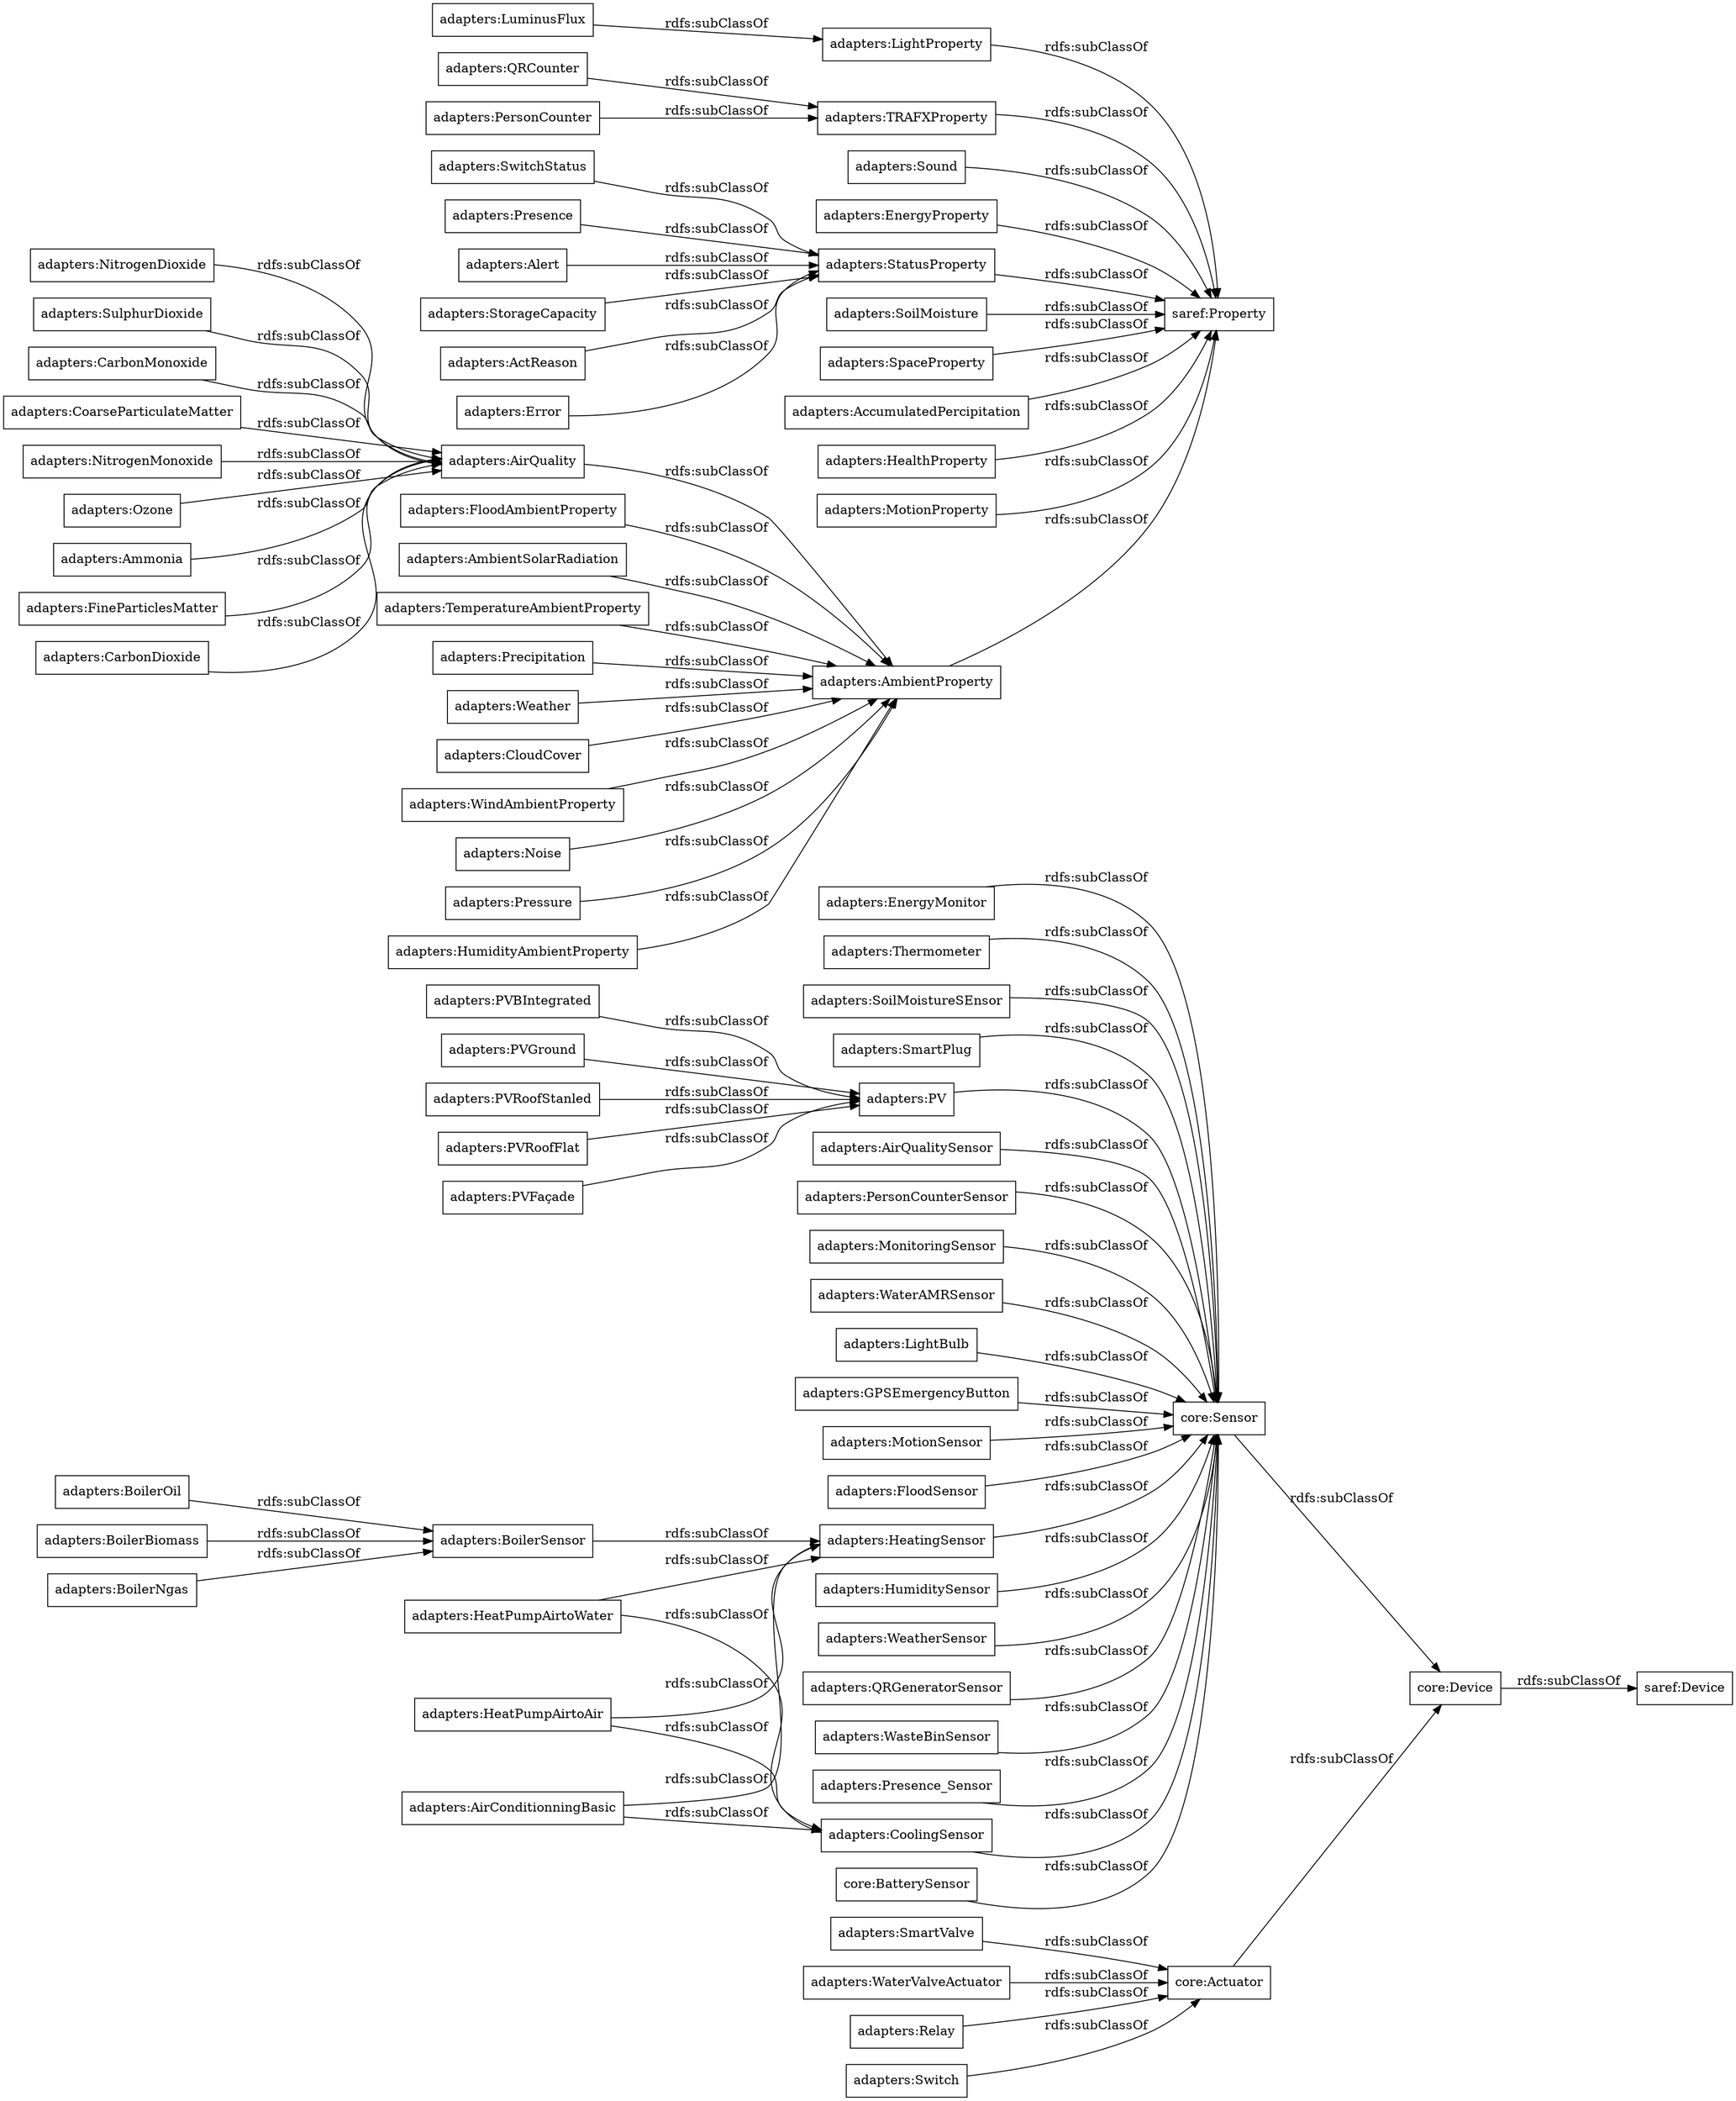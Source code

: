 digraph ar2dtool_diagram { 
rankdir=LR;
size="1000"
node [shape = rectangle, color="black"]; "adapters:AirConditionningBasic" "adapters:NitrogenDioxide" "adapters:PVBIntegrated" "adapters:QRCounter" "adapters:LightProperty" "adapters:FloodSensor" "saref:Device" "adapters:Switch" "adapters:Sound" "adapters:CoolingSensor" "adapters:HumiditySensor" "adapters:BoilerOil" "adapters:PVGround" "adapters:Alert" "adapters:EnergyProperty" "adapters:WeatherSensor" "adapters:AirQuality" "adapters:HumidityAmbientProperty" "adapters:SulphurDioxide" "adapters:QRGeneratorSensor" "adapters:BoilerSensor" "adapters:FloodAmbientProperty" "core:Device" "core:Sensor" "adapters:HeatPumpAirtoWater" "adapters:CarbonMonoxide" "core:Actuator" "adapters:LuminusFlux" "adapters:TRAFXProperty" "adapters:CoarseParticulateMatter" "adapters:AmbientSolarRadiation" "adapters:SoilMoisture" "adapters:SpaceProperty" "adapters:AmbientProperty" "adapters:WasteBinSensor" "adapters:StorageCapacity" "saref:Property" "adapters:SmartValve" "adapters:TemperatureAmbientProperty" "adapters:ActReason" "adapters:WaterValveActuator" "adapters:Relay" "adapters:Presence_Sensor" "adapters:AccumulatedPercipitation" "adapters:HealthProperty" "adapters:MotionProperty" "adapters:NitrogenMonoxide" "adapters:Precipitation" "adapters:Weather" "adapters:Ozone" "adapters:Ammonia" "adapters:CloudCover" "adapters:HeatPumpAirtoAir" "adapters:PV" "core:BatterySensor" "adapters:PVRoofStanled" "adapters:PVRoofFlat" "adapters:EnergyMonitor" "adapters:WindAmbientProperty" "adapters:BoilerBiomass" "adapters:Thermometer" "adapters:SoilMoistureSEnsor" "adapters:SmartPlug" "adapters:HeatingSensor" "adapters:Noise" "adapters:AirQualitySensor" "adapters:PersonCounterSensor" "adapters:MonitoringSensor" "adapters:BoilerNgas" "adapters:WaterAMRSensor" "adapters:LightBulb" "adapters:Error" "adapters:PVFaçade" "adapters:SwitchStatus" "adapters:FineParticlesMatter" "adapters:GPSEmergencyButton" "adapters:CarbonDioxide" "adapters:Pressure" "adapters:StatusProperty" "adapters:Presence" "adapters:MotionSensor" "adapters:PersonCounter" ; /*classes style*/
	"adapters:HeatPumpAirtoAir" -> "adapters:HeatingSensor" [ label = "rdfs:subClassOf" ];
	"adapters:HeatPumpAirtoAir" -> "adapters:CoolingSensor" [ label = "rdfs:subClassOf" ];
	"adapters:CarbonMonoxide" -> "adapters:AirQuality" [ label = "rdfs:subClassOf" ];
	"adapters:Presence_Sensor" -> "core:Sensor" [ label = "rdfs:subClassOf" ];
	"adapters:HeatPumpAirtoWater" -> "adapters:HeatingSensor" [ label = "rdfs:subClassOf" ];
	"adapters:HeatPumpAirtoWater" -> "adapters:CoolingSensor" [ label = "rdfs:subClassOf" ];
	"adapters:Relay" -> "core:Actuator" [ label = "rdfs:subClassOf" ];
	"adapters:SpaceProperty" -> "saref:Property" [ label = "rdfs:subClassOf" ];
	"adapters:WindAmbientProperty" -> "adapters:AmbientProperty" [ label = "rdfs:subClassOf" ];
	"adapters:PVRoofFlat" -> "adapters:PV" [ label = "rdfs:subClassOf" ];
	"adapters:PVFaçade" -> "adapters:PV" [ label = "rdfs:subClassOf" ];
	"core:BatterySensor" -> "core:Sensor" [ label = "rdfs:subClassOf" ];
	"core:Sensor" -> "core:Device" [ label = "rdfs:subClassOf" ];
	"adapters:Precipitation" -> "adapters:AmbientProperty" [ label = "rdfs:subClassOf" ];
	"adapters:PersonCounter" -> "adapters:TRAFXProperty" [ label = "rdfs:subClassOf" ];
	"adapters:LightProperty" -> "saref:Property" [ label = "rdfs:subClassOf" ];
	"adapters:LuminusFlux" -> "adapters:LightProperty" [ label = "rdfs:subClassOf" ];
	"adapters:SmartValve" -> "core:Actuator" [ label = "rdfs:subClassOf" ];
	"adapters:Thermometer" -> "core:Sensor" [ label = "rdfs:subClassOf" ];
	"adapters:GPSEmergencyButton" -> "core:Sensor" [ label = "rdfs:subClassOf" ];
	"adapters:CoarseParticulateMatter" -> "adapters:AirQuality" [ label = "rdfs:subClassOf" ];
	"adapters:SwitchStatus" -> "adapters:StatusProperty" [ label = "rdfs:subClassOf" ];
	"adapters:AirQuality" -> "adapters:AmbientProperty" [ label = "rdfs:subClassOf" ];
	"adapters:SmartPlug" -> "core:Sensor" [ label = "rdfs:subClassOf" ];
	"adapters:HeatingSensor" -> "core:Sensor" [ label = "rdfs:subClassOf" ];
	"adapters:WasteBinSensor" -> "core:Sensor" [ label = "rdfs:subClassOf" ];
	"adapters:AmbientSolarRadiation" -> "adapters:AmbientProperty" [ label = "rdfs:subClassOf" ];
	"adapters:NitrogenMonoxide" -> "adapters:AirQuality" [ label = "rdfs:subClassOf" ];
	"adapters:TemperatureAmbientProperty" -> "adapters:AmbientProperty" [ label = "rdfs:subClassOf" ];
	"adapters:ActReason" -> "adapters:StatusProperty" [ label = "rdfs:subClassOf" ];
	"adapters:HumiditySensor" -> "core:Sensor" [ label = "rdfs:subClassOf" ];
	"adapters:SoilMoisture" -> "saref:Property" [ label = "rdfs:subClassOf" ];
	"adapters:NitrogenDioxide" -> "adapters:AirQuality" [ label = "rdfs:subClassOf" ];
	"adapters:LightBulb" -> "core:Sensor" [ label = "rdfs:subClassOf" ];
	"core:Actuator" -> "core:Device" [ label = "rdfs:subClassOf" ];
	"adapters:QRCounter" -> "adapters:TRAFXProperty" [ label = "rdfs:subClassOf" ];
	"adapters:Presence" -> "adapters:StatusProperty" [ label = "rdfs:subClassOf" ];
	"adapters:MotionProperty" -> "saref:Property" [ label = "rdfs:subClassOf" ];
	"adapters:EnergyProperty" -> "saref:Property" [ label = "rdfs:subClassOf" ];
	"adapters:StatusProperty" -> "saref:Property" [ label = "rdfs:subClassOf" ];
	"adapters:WaterValveActuator" -> "core:Actuator" [ label = "rdfs:subClassOf" ];
	"adapters:BoilerSensor" -> "adapters:HeatingSensor" [ label = "rdfs:subClassOf" ];
	"adapters:Sound" -> "saref:Property" [ label = "rdfs:subClassOf" ];
	"core:Device" -> "saref:Device" [ label = "rdfs:subClassOf" ];
	"adapters:Error" -> "adapters:StatusProperty" [ label = "rdfs:subClassOf" ];
	"adapters:Ozone" -> "adapters:AirQuality" [ label = "rdfs:subClassOf" ];
	"adapters:CarbonDioxide" -> "adapters:AirQuality" [ label = "rdfs:subClassOf" ];
	"adapters:PV" -> "core:Sensor" [ label = "rdfs:subClassOf" ];
	"adapters:WaterAMRSensor" -> "core:Sensor" [ label = "rdfs:subClassOf" ];
	"adapters:StorageCapacity" -> "adapters:StatusProperty" [ label = "rdfs:subClassOf" ];
	"adapters:Noise" -> "adapters:AmbientProperty" [ label = "rdfs:subClassOf" ];
	"adapters:MotionSensor" -> "core:Sensor" [ label = "rdfs:subClassOf" ];
	"adapters:AirQualitySensor" -> "core:Sensor" [ label = "rdfs:subClassOf" ];
	"adapters:Weather" -> "adapters:AmbientProperty" [ label = "rdfs:subClassOf" ];
	"adapters:BoilerBiomass" -> "adapters:BoilerSensor" [ label = "rdfs:subClassOf" ];
	"adapters:PVRoofStanled" -> "adapters:PV" [ label = "rdfs:subClassOf" ];
	"adapters:Ammonia" -> "adapters:AirQuality" [ label = "rdfs:subClassOf" ];
	"adapters:SulphurDioxide" -> "adapters:AirQuality" [ label = "rdfs:subClassOf" ];
	"adapters:FineParticlesMatter" -> "adapters:AirQuality" [ label = "rdfs:subClassOf" ];
	"adapters:PersonCounterSensor" -> "core:Sensor" [ label = "rdfs:subClassOf" ];
	"adapters:EnergyMonitor" -> "core:Sensor" [ label = "rdfs:subClassOf" ];
	"adapters:QRGeneratorSensor" -> "core:Sensor" [ label = "rdfs:subClassOf" ];
	"adapters:FloodSensor" -> "core:Sensor" [ label = "rdfs:subClassOf" ];
	"adapters:CoolingSensor" -> "core:Sensor" [ label = "rdfs:subClassOf" ];
	"adapters:HealthProperty" -> "saref:Property" [ label = "rdfs:subClassOf" ];
	"adapters:AirConditionningBasic" -> "adapters:HeatingSensor" [ label = "rdfs:subClassOf" ];
	"adapters:AirConditionningBasic" -> "adapters:CoolingSensor" [ label = "rdfs:subClassOf" ];
	"adapters:BoilerNgas" -> "adapters:BoilerSensor" [ label = "rdfs:subClassOf" ];
	"adapters:FloodAmbientProperty" -> "adapters:AmbientProperty" [ label = "rdfs:subClassOf" ];
	"adapters:BoilerOil" -> "adapters:BoilerSensor" [ label = "rdfs:subClassOf" ];
	"adapters:Switch" -> "core:Actuator" [ label = "rdfs:subClassOf" ];
	"adapters:Pressure" -> "adapters:AmbientProperty" [ label = "rdfs:subClassOf" ];
	"adapters:CloudCover" -> "adapters:AmbientProperty" [ label = "rdfs:subClassOf" ];
	"adapters:PVGround" -> "adapters:PV" [ label = "rdfs:subClassOf" ];
	"adapters:SoilMoistureSEnsor" -> "core:Sensor" [ label = "rdfs:subClassOf" ];
	"adapters:WeatherSensor" -> "core:Sensor" [ label = "rdfs:subClassOf" ];
	"adapters:Alert" -> "adapters:StatusProperty" [ label = "rdfs:subClassOf" ];
	"adapters:AmbientProperty" -> "saref:Property" [ label = "rdfs:subClassOf" ];
	"adapters:TRAFXProperty" -> "saref:Property" [ label = "rdfs:subClassOf" ];
	"adapters:MonitoringSensor" -> "core:Sensor" [ label = "rdfs:subClassOf" ];
	"adapters:HumidityAmbientProperty" -> "adapters:AmbientProperty" [ label = "rdfs:subClassOf" ];
	"adapters:AccumulatedPercipitation" -> "saref:Property" [ label = "rdfs:subClassOf" ];
	"adapters:PVBIntegrated" -> "adapters:PV" [ label = "rdfs:subClassOf" ];

}
